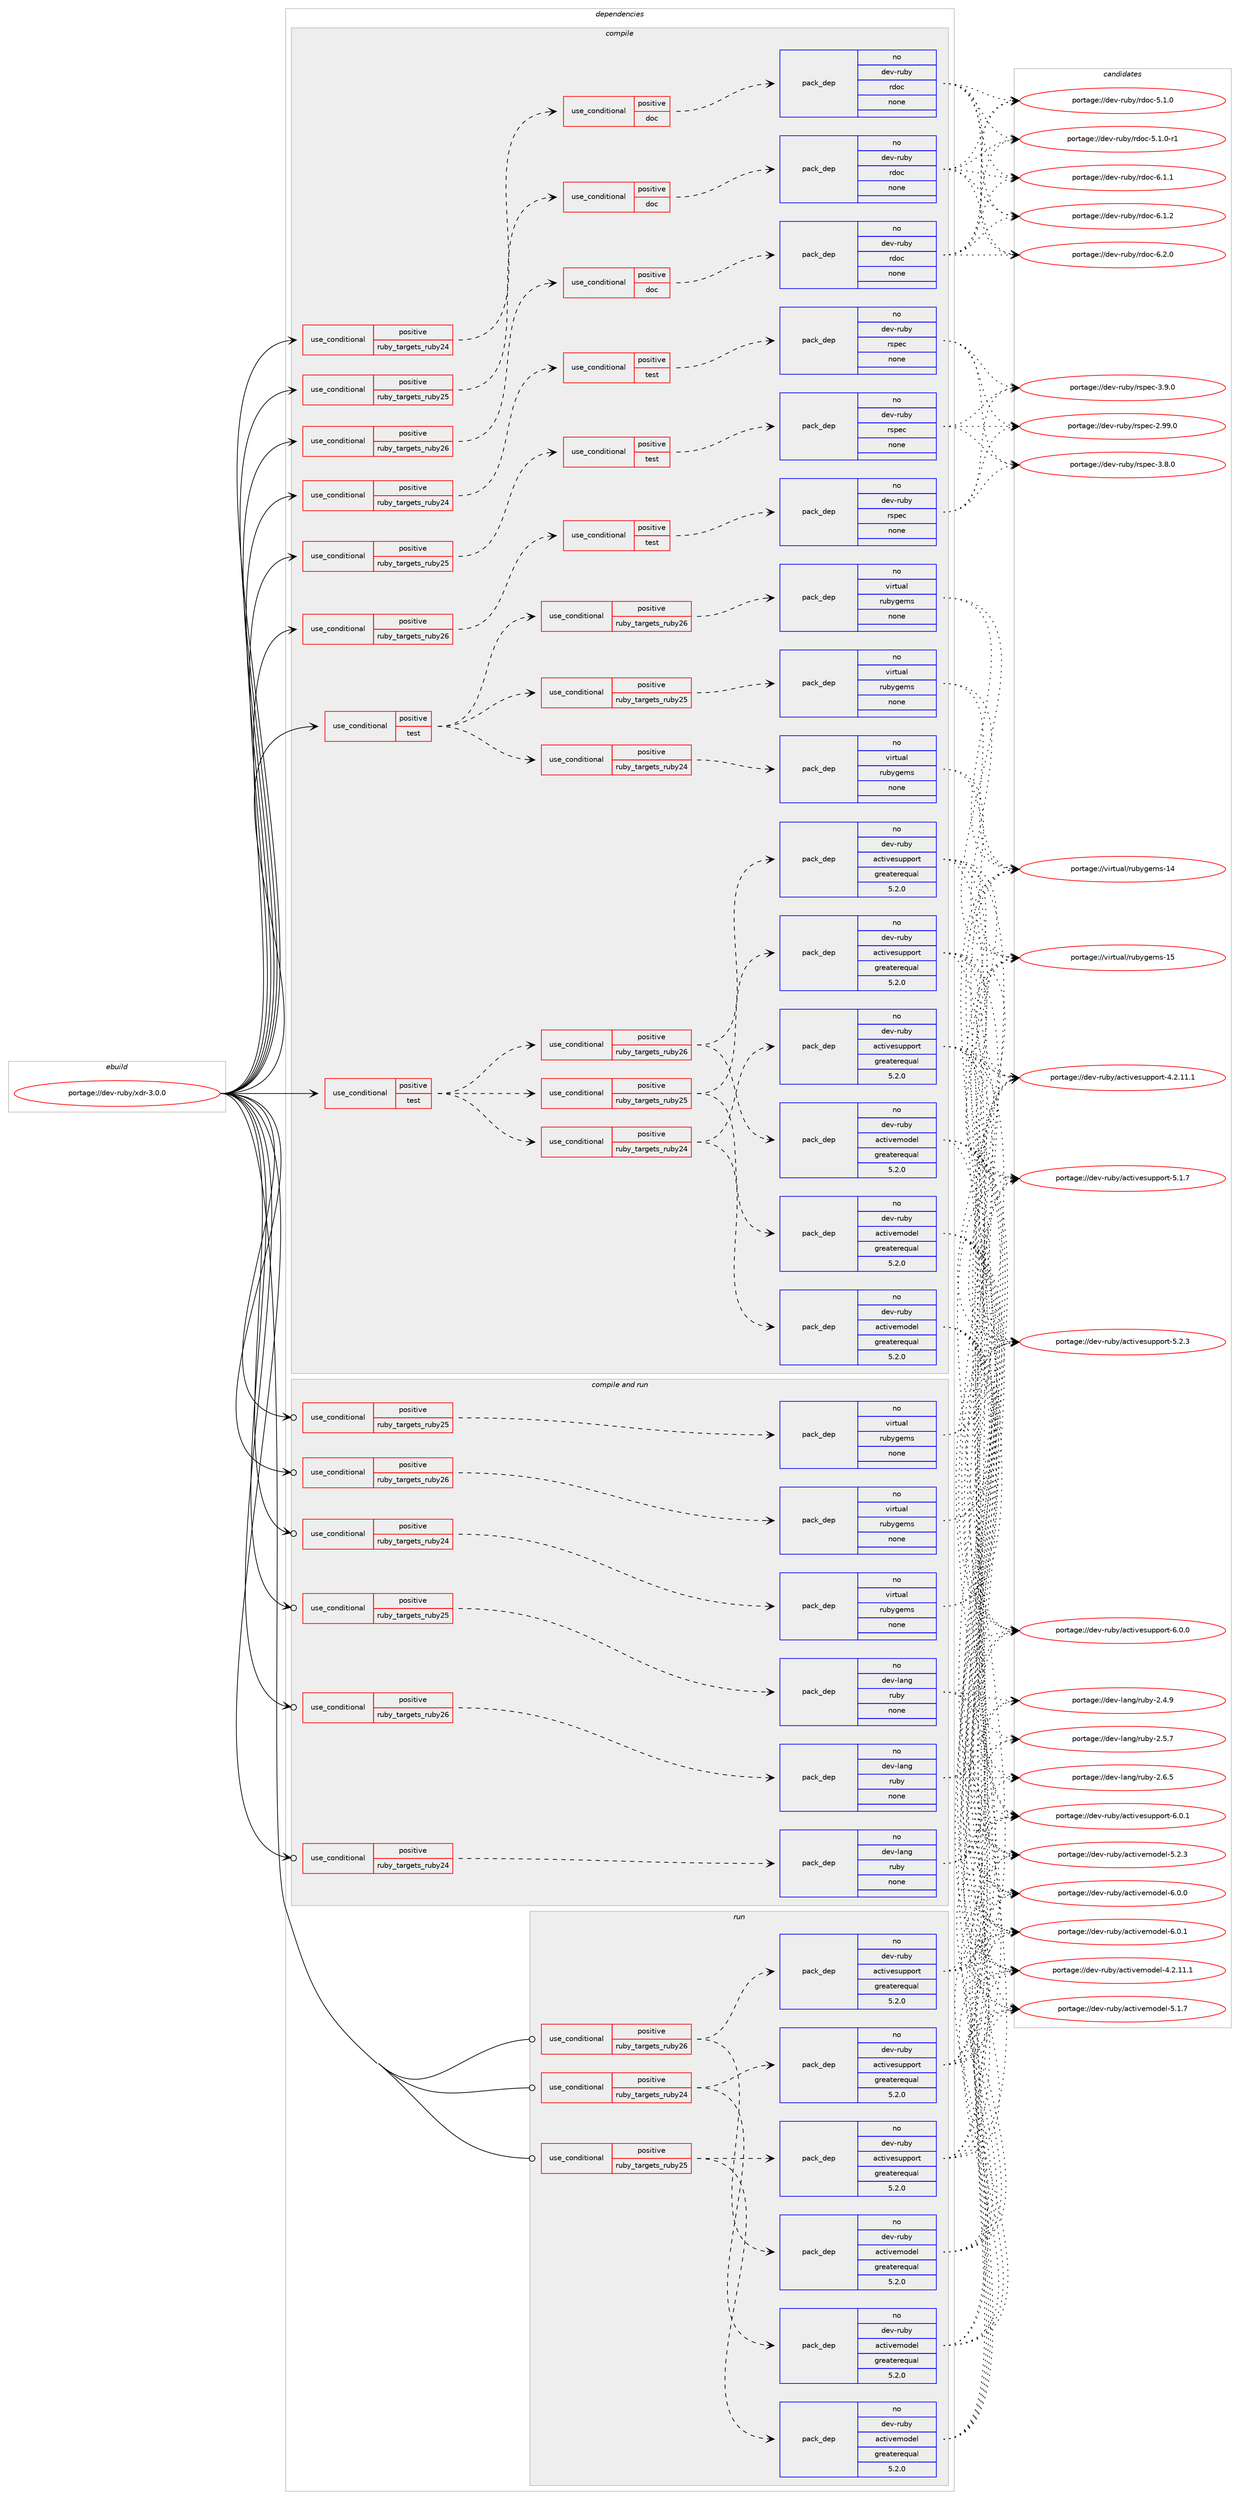 digraph prolog {

# *************
# Graph options
# *************

newrank=true;
concentrate=true;
compound=true;
graph [rankdir=LR,fontname=Helvetica,fontsize=10,ranksep=1.5];#, ranksep=2.5, nodesep=0.2];
edge  [arrowhead=vee];
node  [fontname=Helvetica,fontsize=10];

# **********
# The ebuild
# **********

subgraph cluster_leftcol {
color=gray;
rank=same;
label=<<i>ebuild</i>>;
id [label="portage://dev-ruby/xdr-3.0.0", color=red, width=4, href="../dev-ruby/xdr-3.0.0.svg"];
}

# ****************
# The dependencies
# ****************

subgraph cluster_midcol {
color=gray;
label=<<i>dependencies</i>>;
subgraph cluster_compile {
fillcolor="#eeeeee";
style=filled;
label=<<i>compile</i>>;
subgraph cond69932 {
dependency256676 [label=<<TABLE BORDER="0" CELLBORDER="1" CELLSPACING="0" CELLPADDING="4"><TR><TD ROWSPAN="3" CELLPADDING="10">use_conditional</TD></TR><TR><TD>positive</TD></TR><TR><TD>ruby_targets_ruby24</TD></TR></TABLE>>, shape=none, color=red];
subgraph cond69933 {
dependency256677 [label=<<TABLE BORDER="0" CELLBORDER="1" CELLSPACING="0" CELLPADDING="4"><TR><TD ROWSPAN="3" CELLPADDING="10">use_conditional</TD></TR><TR><TD>positive</TD></TR><TR><TD>doc</TD></TR></TABLE>>, shape=none, color=red];
subgraph pack183173 {
dependency256678 [label=<<TABLE BORDER="0" CELLBORDER="1" CELLSPACING="0" CELLPADDING="4" WIDTH="220"><TR><TD ROWSPAN="6" CELLPADDING="30">pack_dep</TD></TR><TR><TD WIDTH="110">no</TD></TR><TR><TD>dev-ruby</TD></TR><TR><TD>rdoc</TD></TR><TR><TD>none</TD></TR><TR><TD></TD></TR></TABLE>>, shape=none, color=blue];
}
dependency256677:e -> dependency256678:w [weight=20,style="dashed",arrowhead="vee"];
}
dependency256676:e -> dependency256677:w [weight=20,style="dashed",arrowhead="vee"];
}
id:e -> dependency256676:w [weight=20,style="solid",arrowhead="vee"];
subgraph cond69934 {
dependency256679 [label=<<TABLE BORDER="0" CELLBORDER="1" CELLSPACING="0" CELLPADDING="4"><TR><TD ROWSPAN="3" CELLPADDING="10">use_conditional</TD></TR><TR><TD>positive</TD></TR><TR><TD>ruby_targets_ruby24</TD></TR></TABLE>>, shape=none, color=red];
subgraph cond69935 {
dependency256680 [label=<<TABLE BORDER="0" CELLBORDER="1" CELLSPACING="0" CELLPADDING="4"><TR><TD ROWSPAN="3" CELLPADDING="10">use_conditional</TD></TR><TR><TD>positive</TD></TR><TR><TD>test</TD></TR></TABLE>>, shape=none, color=red];
subgraph pack183174 {
dependency256681 [label=<<TABLE BORDER="0" CELLBORDER="1" CELLSPACING="0" CELLPADDING="4" WIDTH="220"><TR><TD ROWSPAN="6" CELLPADDING="30">pack_dep</TD></TR><TR><TD WIDTH="110">no</TD></TR><TR><TD>dev-ruby</TD></TR><TR><TD>rspec</TD></TR><TR><TD>none</TD></TR><TR><TD></TD></TR></TABLE>>, shape=none, color=blue];
}
dependency256680:e -> dependency256681:w [weight=20,style="dashed",arrowhead="vee"];
}
dependency256679:e -> dependency256680:w [weight=20,style="dashed",arrowhead="vee"];
}
id:e -> dependency256679:w [weight=20,style="solid",arrowhead="vee"];
subgraph cond69936 {
dependency256682 [label=<<TABLE BORDER="0" CELLBORDER="1" CELLSPACING="0" CELLPADDING="4"><TR><TD ROWSPAN="3" CELLPADDING="10">use_conditional</TD></TR><TR><TD>positive</TD></TR><TR><TD>ruby_targets_ruby25</TD></TR></TABLE>>, shape=none, color=red];
subgraph cond69937 {
dependency256683 [label=<<TABLE BORDER="0" CELLBORDER="1" CELLSPACING="0" CELLPADDING="4"><TR><TD ROWSPAN="3" CELLPADDING="10">use_conditional</TD></TR><TR><TD>positive</TD></TR><TR><TD>doc</TD></TR></TABLE>>, shape=none, color=red];
subgraph pack183175 {
dependency256684 [label=<<TABLE BORDER="0" CELLBORDER="1" CELLSPACING="0" CELLPADDING="4" WIDTH="220"><TR><TD ROWSPAN="6" CELLPADDING="30">pack_dep</TD></TR><TR><TD WIDTH="110">no</TD></TR><TR><TD>dev-ruby</TD></TR><TR><TD>rdoc</TD></TR><TR><TD>none</TD></TR><TR><TD></TD></TR></TABLE>>, shape=none, color=blue];
}
dependency256683:e -> dependency256684:w [weight=20,style="dashed",arrowhead="vee"];
}
dependency256682:e -> dependency256683:w [weight=20,style="dashed",arrowhead="vee"];
}
id:e -> dependency256682:w [weight=20,style="solid",arrowhead="vee"];
subgraph cond69938 {
dependency256685 [label=<<TABLE BORDER="0" CELLBORDER="1" CELLSPACING="0" CELLPADDING="4"><TR><TD ROWSPAN="3" CELLPADDING="10">use_conditional</TD></TR><TR><TD>positive</TD></TR><TR><TD>ruby_targets_ruby25</TD></TR></TABLE>>, shape=none, color=red];
subgraph cond69939 {
dependency256686 [label=<<TABLE BORDER="0" CELLBORDER="1" CELLSPACING="0" CELLPADDING="4"><TR><TD ROWSPAN="3" CELLPADDING="10">use_conditional</TD></TR><TR><TD>positive</TD></TR><TR><TD>test</TD></TR></TABLE>>, shape=none, color=red];
subgraph pack183176 {
dependency256687 [label=<<TABLE BORDER="0" CELLBORDER="1" CELLSPACING="0" CELLPADDING="4" WIDTH="220"><TR><TD ROWSPAN="6" CELLPADDING="30">pack_dep</TD></TR><TR><TD WIDTH="110">no</TD></TR><TR><TD>dev-ruby</TD></TR><TR><TD>rspec</TD></TR><TR><TD>none</TD></TR><TR><TD></TD></TR></TABLE>>, shape=none, color=blue];
}
dependency256686:e -> dependency256687:w [weight=20,style="dashed",arrowhead="vee"];
}
dependency256685:e -> dependency256686:w [weight=20,style="dashed",arrowhead="vee"];
}
id:e -> dependency256685:w [weight=20,style="solid",arrowhead="vee"];
subgraph cond69940 {
dependency256688 [label=<<TABLE BORDER="0" CELLBORDER="1" CELLSPACING="0" CELLPADDING="4"><TR><TD ROWSPAN="3" CELLPADDING="10">use_conditional</TD></TR><TR><TD>positive</TD></TR><TR><TD>ruby_targets_ruby26</TD></TR></TABLE>>, shape=none, color=red];
subgraph cond69941 {
dependency256689 [label=<<TABLE BORDER="0" CELLBORDER="1" CELLSPACING="0" CELLPADDING="4"><TR><TD ROWSPAN="3" CELLPADDING="10">use_conditional</TD></TR><TR><TD>positive</TD></TR><TR><TD>doc</TD></TR></TABLE>>, shape=none, color=red];
subgraph pack183177 {
dependency256690 [label=<<TABLE BORDER="0" CELLBORDER="1" CELLSPACING="0" CELLPADDING="4" WIDTH="220"><TR><TD ROWSPAN="6" CELLPADDING="30">pack_dep</TD></TR><TR><TD WIDTH="110">no</TD></TR><TR><TD>dev-ruby</TD></TR><TR><TD>rdoc</TD></TR><TR><TD>none</TD></TR><TR><TD></TD></TR></TABLE>>, shape=none, color=blue];
}
dependency256689:e -> dependency256690:w [weight=20,style="dashed",arrowhead="vee"];
}
dependency256688:e -> dependency256689:w [weight=20,style="dashed",arrowhead="vee"];
}
id:e -> dependency256688:w [weight=20,style="solid",arrowhead="vee"];
subgraph cond69942 {
dependency256691 [label=<<TABLE BORDER="0" CELLBORDER="1" CELLSPACING="0" CELLPADDING="4"><TR><TD ROWSPAN="3" CELLPADDING="10">use_conditional</TD></TR><TR><TD>positive</TD></TR><TR><TD>ruby_targets_ruby26</TD></TR></TABLE>>, shape=none, color=red];
subgraph cond69943 {
dependency256692 [label=<<TABLE BORDER="0" CELLBORDER="1" CELLSPACING="0" CELLPADDING="4"><TR><TD ROWSPAN="3" CELLPADDING="10">use_conditional</TD></TR><TR><TD>positive</TD></TR><TR><TD>test</TD></TR></TABLE>>, shape=none, color=red];
subgraph pack183178 {
dependency256693 [label=<<TABLE BORDER="0" CELLBORDER="1" CELLSPACING="0" CELLPADDING="4" WIDTH="220"><TR><TD ROWSPAN="6" CELLPADDING="30">pack_dep</TD></TR><TR><TD WIDTH="110">no</TD></TR><TR><TD>dev-ruby</TD></TR><TR><TD>rspec</TD></TR><TR><TD>none</TD></TR><TR><TD></TD></TR></TABLE>>, shape=none, color=blue];
}
dependency256692:e -> dependency256693:w [weight=20,style="dashed",arrowhead="vee"];
}
dependency256691:e -> dependency256692:w [weight=20,style="dashed",arrowhead="vee"];
}
id:e -> dependency256691:w [weight=20,style="solid",arrowhead="vee"];
subgraph cond69944 {
dependency256694 [label=<<TABLE BORDER="0" CELLBORDER="1" CELLSPACING="0" CELLPADDING="4"><TR><TD ROWSPAN="3" CELLPADDING="10">use_conditional</TD></TR><TR><TD>positive</TD></TR><TR><TD>test</TD></TR></TABLE>>, shape=none, color=red];
subgraph cond69945 {
dependency256695 [label=<<TABLE BORDER="0" CELLBORDER="1" CELLSPACING="0" CELLPADDING="4"><TR><TD ROWSPAN="3" CELLPADDING="10">use_conditional</TD></TR><TR><TD>positive</TD></TR><TR><TD>ruby_targets_ruby24</TD></TR></TABLE>>, shape=none, color=red];
subgraph pack183179 {
dependency256696 [label=<<TABLE BORDER="0" CELLBORDER="1" CELLSPACING="0" CELLPADDING="4" WIDTH="220"><TR><TD ROWSPAN="6" CELLPADDING="30">pack_dep</TD></TR><TR><TD WIDTH="110">no</TD></TR><TR><TD>dev-ruby</TD></TR><TR><TD>activemodel</TD></TR><TR><TD>greaterequal</TD></TR><TR><TD>5.2.0</TD></TR></TABLE>>, shape=none, color=blue];
}
dependency256695:e -> dependency256696:w [weight=20,style="dashed",arrowhead="vee"];
subgraph pack183180 {
dependency256697 [label=<<TABLE BORDER="0" CELLBORDER="1" CELLSPACING="0" CELLPADDING="4" WIDTH="220"><TR><TD ROWSPAN="6" CELLPADDING="30">pack_dep</TD></TR><TR><TD WIDTH="110">no</TD></TR><TR><TD>dev-ruby</TD></TR><TR><TD>activesupport</TD></TR><TR><TD>greaterequal</TD></TR><TR><TD>5.2.0</TD></TR></TABLE>>, shape=none, color=blue];
}
dependency256695:e -> dependency256697:w [weight=20,style="dashed",arrowhead="vee"];
}
dependency256694:e -> dependency256695:w [weight=20,style="dashed",arrowhead="vee"];
subgraph cond69946 {
dependency256698 [label=<<TABLE BORDER="0" CELLBORDER="1" CELLSPACING="0" CELLPADDING="4"><TR><TD ROWSPAN="3" CELLPADDING="10">use_conditional</TD></TR><TR><TD>positive</TD></TR><TR><TD>ruby_targets_ruby25</TD></TR></TABLE>>, shape=none, color=red];
subgraph pack183181 {
dependency256699 [label=<<TABLE BORDER="0" CELLBORDER="1" CELLSPACING="0" CELLPADDING="4" WIDTH="220"><TR><TD ROWSPAN="6" CELLPADDING="30">pack_dep</TD></TR><TR><TD WIDTH="110">no</TD></TR><TR><TD>dev-ruby</TD></TR><TR><TD>activemodel</TD></TR><TR><TD>greaterequal</TD></TR><TR><TD>5.2.0</TD></TR></TABLE>>, shape=none, color=blue];
}
dependency256698:e -> dependency256699:w [weight=20,style="dashed",arrowhead="vee"];
subgraph pack183182 {
dependency256700 [label=<<TABLE BORDER="0" CELLBORDER="1" CELLSPACING="0" CELLPADDING="4" WIDTH="220"><TR><TD ROWSPAN="6" CELLPADDING="30">pack_dep</TD></TR><TR><TD WIDTH="110">no</TD></TR><TR><TD>dev-ruby</TD></TR><TR><TD>activesupport</TD></TR><TR><TD>greaterequal</TD></TR><TR><TD>5.2.0</TD></TR></TABLE>>, shape=none, color=blue];
}
dependency256698:e -> dependency256700:w [weight=20,style="dashed",arrowhead="vee"];
}
dependency256694:e -> dependency256698:w [weight=20,style="dashed",arrowhead="vee"];
subgraph cond69947 {
dependency256701 [label=<<TABLE BORDER="0" CELLBORDER="1" CELLSPACING="0" CELLPADDING="4"><TR><TD ROWSPAN="3" CELLPADDING="10">use_conditional</TD></TR><TR><TD>positive</TD></TR><TR><TD>ruby_targets_ruby26</TD></TR></TABLE>>, shape=none, color=red];
subgraph pack183183 {
dependency256702 [label=<<TABLE BORDER="0" CELLBORDER="1" CELLSPACING="0" CELLPADDING="4" WIDTH="220"><TR><TD ROWSPAN="6" CELLPADDING="30">pack_dep</TD></TR><TR><TD WIDTH="110">no</TD></TR><TR><TD>dev-ruby</TD></TR><TR><TD>activemodel</TD></TR><TR><TD>greaterequal</TD></TR><TR><TD>5.2.0</TD></TR></TABLE>>, shape=none, color=blue];
}
dependency256701:e -> dependency256702:w [weight=20,style="dashed",arrowhead="vee"];
subgraph pack183184 {
dependency256703 [label=<<TABLE BORDER="0" CELLBORDER="1" CELLSPACING="0" CELLPADDING="4" WIDTH="220"><TR><TD ROWSPAN="6" CELLPADDING="30">pack_dep</TD></TR><TR><TD WIDTH="110">no</TD></TR><TR><TD>dev-ruby</TD></TR><TR><TD>activesupport</TD></TR><TR><TD>greaterequal</TD></TR><TR><TD>5.2.0</TD></TR></TABLE>>, shape=none, color=blue];
}
dependency256701:e -> dependency256703:w [weight=20,style="dashed",arrowhead="vee"];
}
dependency256694:e -> dependency256701:w [weight=20,style="dashed",arrowhead="vee"];
}
id:e -> dependency256694:w [weight=20,style="solid",arrowhead="vee"];
subgraph cond69948 {
dependency256704 [label=<<TABLE BORDER="0" CELLBORDER="1" CELLSPACING="0" CELLPADDING="4"><TR><TD ROWSPAN="3" CELLPADDING="10">use_conditional</TD></TR><TR><TD>positive</TD></TR><TR><TD>test</TD></TR></TABLE>>, shape=none, color=red];
subgraph cond69949 {
dependency256705 [label=<<TABLE BORDER="0" CELLBORDER="1" CELLSPACING="0" CELLPADDING="4"><TR><TD ROWSPAN="3" CELLPADDING="10">use_conditional</TD></TR><TR><TD>positive</TD></TR><TR><TD>ruby_targets_ruby24</TD></TR></TABLE>>, shape=none, color=red];
subgraph pack183185 {
dependency256706 [label=<<TABLE BORDER="0" CELLBORDER="1" CELLSPACING="0" CELLPADDING="4" WIDTH="220"><TR><TD ROWSPAN="6" CELLPADDING="30">pack_dep</TD></TR><TR><TD WIDTH="110">no</TD></TR><TR><TD>virtual</TD></TR><TR><TD>rubygems</TD></TR><TR><TD>none</TD></TR><TR><TD></TD></TR></TABLE>>, shape=none, color=blue];
}
dependency256705:e -> dependency256706:w [weight=20,style="dashed",arrowhead="vee"];
}
dependency256704:e -> dependency256705:w [weight=20,style="dashed",arrowhead="vee"];
subgraph cond69950 {
dependency256707 [label=<<TABLE BORDER="0" CELLBORDER="1" CELLSPACING="0" CELLPADDING="4"><TR><TD ROWSPAN="3" CELLPADDING="10">use_conditional</TD></TR><TR><TD>positive</TD></TR><TR><TD>ruby_targets_ruby25</TD></TR></TABLE>>, shape=none, color=red];
subgraph pack183186 {
dependency256708 [label=<<TABLE BORDER="0" CELLBORDER="1" CELLSPACING="0" CELLPADDING="4" WIDTH="220"><TR><TD ROWSPAN="6" CELLPADDING="30">pack_dep</TD></TR><TR><TD WIDTH="110">no</TD></TR><TR><TD>virtual</TD></TR><TR><TD>rubygems</TD></TR><TR><TD>none</TD></TR><TR><TD></TD></TR></TABLE>>, shape=none, color=blue];
}
dependency256707:e -> dependency256708:w [weight=20,style="dashed",arrowhead="vee"];
}
dependency256704:e -> dependency256707:w [weight=20,style="dashed",arrowhead="vee"];
subgraph cond69951 {
dependency256709 [label=<<TABLE BORDER="0" CELLBORDER="1" CELLSPACING="0" CELLPADDING="4"><TR><TD ROWSPAN="3" CELLPADDING="10">use_conditional</TD></TR><TR><TD>positive</TD></TR><TR><TD>ruby_targets_ruby26</TD></TR></TABLE>>, shape=none, color=red];
subgraph pack183187 {
dependency256710 [label=<<TABLE BORDER="0" CELLBORDER="1" CELLSPACING="0" CELLPADDING="4" WIDTH="220"><TR><TD ROWSPAN="6" CELLPADDING="30">pack_dep</TD></TR><TR><TD WIDTH="110">no</TD></TR><TR><TD>virtual</TD></TR><TR><TD>rubygems</TD></TR><TR><TD>none</TD></TR><TR><TD></TD></TR></TABLE>>, shape=none, color=blue];
}
dependency256709:e -> dependency256710:w [weight=20,style="dashed",arrowhead="vee"];
}
dependency256704:e -> dependency256709:w [weight=20,style="dashed",arrowhead="vee"];
}
id:e -> dependency256704:w [weight=20,style="solid",arrowhead="vee"];
}
subgraph cluster_compileandrun {
fillcolor="#eeeeee";
style=filled;
label=<<i>compile and run</i>>;
subgraph cond69952 {
dependency256711 [label=<<TABLE BORDER="0" CELLBORDER="1" CELLSPACING="0" CELLPADDING="4"><TR><TD ROWSPAN="3" CELLPADDING="10">use_conditional</TD></TR><TR><TD>positive</TD></TR><TR><TD>ruby_targets_ruby24</TD></TR></TABLE>>, shape=none, color=red];
subgraph pack183188 {
dependency256712 [label=<<TABLE BORDER="0" CELLBORDER="1" CELLSPACING="0" CELLPADDING="4" WIDTH="220"><TR><TD ROWSPAN="6" CELLPADDING="30">pack_dep</TD></TR><TR><TD WIDTH="110">no</TD></TR><TR><TD>dev-lang</TD></TR><TR><TD>ruby</TD></TR><TR><TD>none</TD></TR><TR><TD></TD></TR></TABLE>>, shape=none, color=blue];
}
dependency256711:e -> dependency256712:w [weight=20,style="dashed",arrowhead="vee"];
}
id:e -> dependency256711:w [weight=20,style="solid",arrowhead="odotvee"];
subgraph cond69953 {
dependency256713 [label=<<TABLE BORDER="0" CELLBORDER="1" CELLSPACING="0" CELLPADDING="4"><TR><TD ROWSPAN="3" CELLPADDING="10">use_conditional</TD></TR><TR><TD>positive</TD></TR><TR><TD>ruby_targets_ruby24</TD></TR></TABLE>>, shape=none, color=red];
subgraph pack183189 {
dependency256714 [label=<<TABLE BORDER="0" CELLBORDER="1" CELLSPACING="0" CELLPADDING="4" WIDTH="220"><TR><TD ROWSPAN="6" CELLPADDING="30">pack_dep</TD></TR><TR><TD WIDTH="110">no</TD></TR><TR><TD>virtual</TD></TR><TR><TD>rubygems</TD></TR><TR><TD>none</TD></TR><TR><TD></TD></TR></TABLE>>, shape=none, color=blue];
}
dependency256713:e -> dependency256714:w [weight=20,style="dashed",arrowhead="vee"];
}
id:e -> dependency256713:w [weight=20,style="solid",arrowhead="odotvee"];
subgraph cond69954 {
dependency256715 [label=<<TABLE BORDER="0" CELLBORDER="1" CELLSPACING="0" CELLPADDING="4"><TR><TD ROWSPAN="3" CELLPADDING="10">use_conditional</TD></TR><TR><TD>positive</TD></TR><TR><TD>ruby_targets_ruby25</TD></TR></TABLE>>, shape=none, color=red];
subgraph pack183190 {
dependency256716 [label=<<TABLE BORDER="0" CELLBORDER="1" CELLSPACING="0" CELLPADDING="4" WIDTH="220"><TR><TD ROWSPAN="6" CELLPADDING="30">pack_dep</TD></TR><TR><TD WIDTH="110">no</TD></TR><TR><TD>dev-lang</TD></TR><TR><TD>ruby</TD></TR><TR><TD>none</TD></TR><TR><TD></TD></TR></TABLE>>, shape=none, color=blue];
}
dependency256715:e -> dependency256716:w [weight=20,style="dashed",arrowhead="vee"];
}
id:e -> dependency256715:w [weight=20,style="solid",arrowhead="odotvee"];
subgraph cond69955 {
dependency256717 [label=<<TABLE BORDER="0" CELLBORDER="1" CELLSPACING="0" CELLPADDING="4"><TR><TD ROWSPAN="3" CELLPADDING="10">use_conditional</TD></TR><TR><TD>positive</TD></TR><TR><TD>ruby_targets_ruby25</TD></TR></TABLE>>, shape=none, color=red];
subgraph pack183191 {
dependency256718 [label=<<TABLE BORDER="0" CELLBORDER="1" CELLSPACING="0" CELLPADDING="4" WIDTH="220"><TR><TD ROWSPAN="6" CELLPADDING="30">pack_dep</TD></TR><TR><TD WIDTH="110">no</TD></TR><TR><TD>virtual</TD></TR><TR><TD>rubygems</TD></TR><TR><TD>none</TD></TR><TR><TD></TD></TR></TABLE>>, shape=none, color=blue];
}
dependency256717:e -> dependency256718:w [weight=20,style="dashed",arrowhead="vee"];
}
id:e -> dependency256717:w [weight=20,style="solid",arrowhead="odotvee"];
subgraph cond69956 {
dependency256719 [label=<<TABLE BORDER="0" CELLBORDER="1" CELLSPACING="0" CELLPADDING="4"><TR><TD ROWSPAN="3" CELLPADDING="10">use_conditional</TD></TR><TR><TD>positive</TD></TR><TR><TD>ruby_targets_ruby26</TD></TR></TABLE>>, shape=none, color=red];
subgraph pack183192 {
dependency256720 [label=<<TABLE BORDER="0" CELLBORDER="1" CELLSPACING="0" CELLPADDING="4" WIDTH="220"><TR><TD ROWSPAN="6" CELLPADDING="30">pack_dep</TD></TR><TR><TD WIDTH="110">no</TD></TR><TR><TD>dev-lang</TD></TR><TR><TD>ruby</TD></TR><TR><TD>none</TD></TR><TR><TD></TD></TR></TABLE>>, shape=none, color=blue];
}
dependency256719:e -> dependency256720:w [weight=20,style="dashed",arrowhead="vee"];
}
id:e -> dependency256719:w [weight=20,style="solid",arrowhead="odotvee"];
subgraph cond69957 {
dependency256721 [label=<<TABLE BORDER="0" CELLBORDER="1" CELLSPACING="0" CELLPADDING="4"><TR><TD ROWSPAN="3" CELLPADDING="10">use_conditional</TD></TR><TR><TD>positive</TD></TR><TR><TD>ruby_targets_ruby26</TD></TR></TABLE>>, shape=none, color=red];
subgraph pack183193 {
dependency256722 [label=<<TABLE BORDER="0" CELLBORDER="1" CELLSPACING="0" CELLPADDING="4" WIDTH="220"><TR><TD ROWSPAN="6" CELLPADDING="30">pack_dep</TD></TR><TR><TD WIDTH="110">no</TD></TR><TR><TD>virtual</TD></TR><TR><TD>rubygems</TD></TR><TR><TD>none</TD></TR><TR><TD></TD></TR></TABLE>>, shape=none, color=blue];
}
dependency256721:e -> dependency256722:w [weight=20,style="dashed",arrowhead="vee"];
}
id:e -> dependency256721:w [weight=20,style="solid",arrowhead="odotvee"];
}
subgraph cluster_run {
fillcolor="#eeeeee";
style=filled;
label=<<i>run</i>>;
subgraph cond69958 {
dependency256723 [label=<<TABLE BORDER="0" CELLBORDER="1" CELLSPACING="0" CELLPADDING="4"><TR><TD ROWSPAN="3" CELLPADDING="10">use_conditional</TD></TR><TR><TD>positive</TD></TR><TR><TD>ruby_targets_ruby24</TD></TR></TABLE>>, shape=none, color=red];
subgraph pack183194 {
dependency256724 [label=<<TABLE BORDER="0" CELLBORDER="1" CELLSPACING="0" CELLPADDING="4" WIDTH="220"><TR><TD ROWSPAN="6" CELLPADDING="30">pack_dep</TD></TR><TR><TD WIDTH="110">no</TD></TR><TR><TD>dev-ruby</TD></TR><TR><TD>activemodel</TD></TR><TR><TD>greaterequal</TD></TR><TR><TD>5.2.0</TD></TR></TABLE>>, shape=none, color=blue];
}
dependency256723:e -> dependency256724:w [weight=20,style="dashed",arrowhead="vee"];
subgraph pack183195 {
dependency256725 [label=<<TABLE BORDER="0" CELLBORDER="1" CELLSPACING="0" CELLPADDING="4" WIDTH="220"><TR><TD ROWSPAN="6" CELLPADDING="30">pack_dep</TD></TR><TR><TD WIDTH="110">no</TD></TR><TR><TD>dev-ruby</TD></TR><TR><TD>activesupport</TD></TR><TR><TD>greaterequal</TD></TR><TR><TD>5.2.0</TD></TR></TABLE>>, shape=none, color=blue];
}
dependency256723:e -> dependency256725:w [weight=20,style="dashed",arrowhead="vee"];
}
id:e -> dependency256723:w [weight=20,style="solid",arrowhead="odot"];
subgraph cond69959 {
dependency256726 [label=<<TABLE BORDER="0" CELLBORDER="1" CELLSPACING="0" CELLPADDING="4"><TR><TD ROWSPAN="3" CELLPADDING="10">use_conditional</TD></TR><TR><TD>positive</TD></TR><TR><TD>ruby_targets_ruby25</TD></TR></TABLE>>, shape=none, color=red];
subgraph pack183196 {
dependency256727 [label=<<TABLE BORDER="0" CELLBORDER="1" CELLSPACING="0" CELLPADDING="4" WIDTH="220"><TR><TD ROWSPAN="6" CELLPADDING="30">pack_dep</TD></TR><TR><TD WIDTH="110">no</TD></TR><TR><TD>dev-ruby</TD></TR><TR><TD>activemodel</TD></TR><TR><TD>greaterequal</TD></TR><TR><TD>5.2.0</TD></TR></TABLE>>, shape=none, color=blue];
}
dependency256726:e -> dependency256727:w [weight=20,style="dashed",arrowhead="vee"];
subgraph pack183197 {
dependency256728 [label=<<TABLE BORDER="0" CELLBORDER="1" CELLSPACING="0" CELLPADDING="4" WIDTH="220"><TR><TD ROWSPAN="6" CELLPADDING="30">pack_dep</TD></TR><TR><TD WIDTH="110">no</TD></TR><TR><TD>dev-ruby</TD></TR><TR><TD>activesupport</TD></TR><TR><TD>greaterequal</TD></TR><TR><TD>5.2.0</TD></TR></TABLE>>, shape=none, color=blue];
}
dependency256726:e -> dependency256728:w [weight=20,style="dashed",arrowhead="vee"];
}
id:e -> dependency256726:w [weight=20,style="solid",arrowhead="odot"];
subgraph cond69960 {
dependency256729 [label=<<TABLE BORDER="0" CELLBORDER="1" CELLSPACING="0" CELLPADDING="4"><TR><TD ROWSPAN="3" CELLPADDING="10">use_conditional</TD></TR><TR><TD>positive</TD></TR><TR><TD>ruby_targets_ruby26</TD></TR></TABLE>>, shape=none, color=red];
subgraph pack183198 {
dependency256730 [label=<<TABLE BORDER="0" CELLBORDER="1" CELLSPACING="0" CELLPADDING="4" WIDTH="220"><TR><TD ROWSPAN="6" CELLPADDING="30">pack_dep</TD></TR><TR><TD WIDTH="110">no</TD></TR><TR><TD>dev-ruby</TD></TR><TR><TD>activemodel</TD></TR><TR><TD>greaterequal</TD></TR><TR><TD>5.2.0</TD></TR></TABLE>>, shape=none, color=blue];
}
dependency256729:e -> dependency256730:w [weight=20,style="dashed",arrowhead="vee"];
subgraph pack183199 {
dependency256731 [label=<<TABLE BORDER="0" CELLBORDER="1" CELLSPACING="0" CELLPADDING="4" WIDTH="220"><TR><TD ROWSPAN="6" CELLPADDING="30">pack_dep</TD></TR><TR><TD WIDTH="110">no</TD></TR><TR><TD>dev-ruby</TD></TR><TR><TD>activesupport</TD></TR><TR><TD>greaterequal</TD></TR><TR><TD>5.2.0</TD></TR></TABLE>>, shape=none, color=blue];
}
dependency256729:e -> dependency256731:w [weight=20,style="dashed",arrowhead="vee"];
}
id:e -> dependency256729:w [weight=20,style="solid",arrowhead="odot"];
}
}

# **************
# The candidates
# **************

subgraph cluster_choices {
rank=same;
color=gray;
label=<<i>candidates</i>>;

subgraph choice183173 {
color=black;
nodesep=1;
choiceportage10010111845114117981214711410011199455346494648 [label="portage://dev-ruby/rdoc-5.1.0", color=red, width=4,href="../dev-ruby/rdoc-5.1.0.svg"];
choiceportage100101118451141179812147114100111994553464946484511449 [label="portage://dev-ruby/rdoc-5.1.0-r1", color=red, width=4,href="../dev-ruby/rdoc-5.1.0-r1.svg"];
choiceportage10010111845114117981214711410011199455446494649 [label="portage://dev-ruby/rdoc-6.1.1", color=red, width=4,href="../dev-ruby/rdoc-6.1.1.svg"];
choiceportage10010111845114117981214711410011199455446494650 [label="portage://dev-ruby/rdoc-6.1.2", color=red, width=4,href="../dev-ruby/rdoc-6.1.2.svg"];
choiceportage10010111845114117981214711410011199455446504648 [label="portage://dev-ruby/rdoc-6.2.0", color=red, width=4,href="../dev-ruby/rdoc-6.2.0.svg"];
dependency256678:e -> choiceportage10010111845114117981214711410011199455346494648:w [style=dotted,weight="100"];
dependency256678:e -> choiceportage100101118451141179812147114100111994553464946484511449:w [style=dotted,weight="100"];
dependency256678:e -> choiceportage10010111845114117981214711410011199455446494649:w [style=dotted,weight="100"];
dependency256678:e -> choiceportage10010111845114117981214711410011199455446494650:w [style=dotted,weight="100"];
dependency256678:e -> choiceportage10010111845114117981214711410011199455446504648:w [style=dotted,weight="100"];
}
subgraph choice183174 {
color=black;
nodesep=1;
choiceportage1001011184511411798121471141151121019945504657574648 [label="portage://dev-ruby/rspec-2.99.0", color=red, width=4,href="../dev-ruby/rspec-2.99.0.svg"];
choiceportage10010111845114117981214711411511210199455146564648 [label="portage://dev-ruby/rspec-3.8.0", color=red, width=4,href="../dev-ruby/rspec-3.8.0.svg"];
choiceportage10010111845114117981214711411511210199455146574648 [label="portage://dev-ruby/rspec-3.9.0", color=red, width=4,href="../dev-ruby/rspec-3.9.0.svg"];
dependency256681:e -> choiceportage1001011184511411798121471141151121019945504657574648:w [style=dotted,weight="100"];
dependency256681:e -> choiceportage10010111845114117981214711411511210199455146564648:w [style=dotted,weight="100"];
dependency256681:e -> choiceportage10010111845114117981214711411511210199455146574648:w [style=dotted,weight="100"];
}
subgraph choice183175 {
color=black;
nodesep=1;
choiceportage10010111845114117981214711410011199455346494648 [label="portage://dev-ruby/rdoc-5.1.0", color=red, width=4,href="../dev-ruby/rdoc-5.1.0.svg"];
choiceportage100101118451141179812147114100111994553464946484511449 [label="portage://dev-ruby/rdoc-5.1.0-r1", color=red, width=4,href="../dev-ruby/rdoc-5.1.0-r1.svg"];
choiceportage10010111845114117981214711410011199455446494649 [label="portage://dev-ruby/rdoc-6.1.1", color=red, width=4,href="../dev-ruby/rdoc-6.1.1.svg"];
choiceportage10010111845114117981214711410011199455446494650 [label="portage://dev-ruby/rdoc-6.1.2", color=red, width=4,href="../dev-ruby/rdoc-6.1.2.svg"];
choiceportage10010111845114117981214711410011199455446504648 [label="portage://dev-ruby/rdoc-6.2.0", color=red, width=4,href="../dev-ruby/rdoc-6.2.0.svg"];
dependency256684:e -> choiceportage10010111845114117981214711410011199455346494648:w [style=dotted,weight="100"];
dependency256684:e -> choiceportage100101118451141179812147114100111994553464946484511449:w [style=dotted,weight="100"];
dependency256684:e -> choiceportage10010111845114117981214711410011199455446494649:w [style=dotted,weight="100"];
dependency256684:e -> choiceportage10010111845114117981214711410011199455446494650:w [style=dotted,weight="100"];
dependency256684:e -> choiceportage10010111845114117981214711410011199455446504648:w [style=dotted,weight="100"];
}
subgraph choice183176 {
color=black;
nodesep=1;
choiceportage1001011184511411798121471141151121019945504657574648 [label="portage://dev-ruby/rspec-2.99.0", color=red, width=4,href="../dev-ruby/rspec-2.99.0.svg"];
choiceportage10010111845114117981214711411511210199455146564648 [label="portage://dev-ruby/rspec-3.8.0", color=red, width=4,href="../dev-ruby/rspec-3.8.0.svg"];
choiceportage10010111845114117981214711411511210199455146574648 [label="portage://dev-ruby/rspec-3.9.0", color=red, width=4,href="../dev-ruby/rspec-3.9.0.svg"];
dependency256687:e -> choiceportage1001011184511411798121471141151121019945504657574648:w [style=dotted,weight="100"];
dependency256687:e -> choiceportage10010111845114117981214711411511210199455146564648:w [style=dotted,weight="100"];
dependency256687:e -> choiceportage10010111845114117981214711411511210199455146574648:w [style=dotted,weight="100"];
}
subgraph choice183177 {
color=black;
nodesep=1;
choiceportage10010111845114117981214711410011199455346494648 [label="portage://dev-ruby/rdoc-5.1.0", color=red, width=4,href="../dev-ruby/rdoc-5.1.0.svg"];
choiceportage100101118451141179812147114100111994553464946484511449 [label="portage://dev-ruby/rdoc-5.1.0-r1", color=red, width=4,href="../dev-ruby/rdoc-5.1.0-r1.svg"];
choiceportage10010111845114117981214711410011199455446494649 [label="portage://dev-ruby/rdoc-6.1.1", color=red, width=4,href="../dev-ruby/rdoc-6.1.1.svg"];
choiceportage10010111845114117981214711410011199455446494650 [label="portage://dev-ruby/rdoc-6.1.2", color=red, width=4,href="../dev-ruby/rdoc-6.1.2.svg"];
choiceportage10010111845114117981214711410011199455446504648 [label="portage://dev-ruby/rdoc-6.2.0", color=red, width=4,href="../dev-ruby/rdoc-6.2.0.svg"];
dependency256690:e -> choiceportage10010111845114117981214711410011199455346494648:w [style=dotted,weight="100"];
dependency256690:e -> choiceportage100101118451141179812147114100111994553464946484511449:w [style=dotted,weight="100"];
dependency256690:e -> choiceportage10010111845114117981214711410011199455446494649:w [style=dotted,weight="100"];
dependency256690:e -> choiceportage10010111845114117981214711410011199455446494650:w [style=dotted,weight="100"];
dependency256690:e -> choiceportage10010111845114117981214711410011199455446504648:w [style=dotted,weight="100"];
}
subgraph choice183178 {
color=black;
nodesep=1;
choiceportage1001011184511411798121471141151121019945504657574648 [label="portage://dev-ruby/rspec-2.99.0", color=red, width=4,href="../dev-ruby/rspec-2.99.0.svg"];
choiceportage10010111845114117981214711411511210199455146564648 [label="portage://dev-ruby/rspec-3.8.0", color=red, width=4,href="../dev-ruby/rspec-3.8.0.svg"];
choiceportage10010111845114117981214711411511210199455146574648 [label="portage://dev-ruby/rspec-3.9.0", color=red, width=4,href="../dev-ruby/rspec-3.9.0.svg"];
dependency256693:e -> choiceportage1001011184511411798121471141151121019945504657574648:w [style=dotted,weight="100"];
dependency256693:e -> choiceportage10010111845114117981214711411511210199455146564648:w [style=dotted,weight="100"];
dependency256693:e -> choiceportage10010111845114117981214711411511210199455146574648:w [style=dotted,weight="100"];
}
subgraph choice183179 {
color=black;
nodesep=1;
choiceportage1001011184511411798121479799116105118101109111100101108455246504649494649 [label="portage://dev-ruby/activemodel-4.2.11.1", color=red, width=4,href="../dev-ruby/activemodel-4.2.11.1.svg"];
choiceportage1001011184511411798121479799116105118101109111100101108455346494655 [label="portage://dev-ruby/activemodel-5.1.7", color=red, width=4,href="../dev-ruby/activemodel-5.1.7.svg"];
choiceportage1001011184511411798121479799116105118101109111100101108455346504651 [label="portage://dev-ruby/activemodel-5.2.3", color=red, width=4,href="../dev-ruby/activemodel-5.2.3.svg"];
choiceportage1001011184511411798121479799116105118101109111100101108455446484648 [label="portage://dev-ruby/activemodel-6.0.0", color=red, width=4,href="../dev-ruby/activemodel-6.0.0.svg"];
choiceportage1001011184511411798121479799116105118101109111100101108455446484649 [label="portage://dev-ruby/activemodel-6.0.1", color=red, width=4,href="../dev-ruby/activemodel-6.0.1.svg"];
dependency256696:e -> choiceportage1001011184511411798121479799116105118101109111100101108455246504649494649:w [style=dotted,weight="100"];
dependency256696:e -> choiceportage1001011184511411798121479799116105118101109111100101108455346494655:w [style=dotted,weight="100"];
dependency256696:e -> choiceportage1001011184511411798121479799116105118101109111100101108455346504651:w [style=dotted,weight="100"];
dependency256696:e -> choiceportage1001011184511411798121479799116105118101109111100101108455446484648:w [style=dotted,weight="100"];
dependency256696:e -> choiceportage1001011184511411798121479799116105118101109111100101108455446484649:w [style=dotted,weight="100"];
}
subgraph choice183180 {
color=black;
nodesep=1;
choiceportage1001011184511411798121479799116105118101115117112112111114116455246504649494649 [label="portage://dev-ruby/activesupport-4.2.11.1", color=red, width=4,href="../dev-ruby/activesupport-4.2.11.1.svg"];
choiceportage1001011184511411798121479799116105118101115117112112111114116455346494655 [label="portage://dev-ruby/activesupport-5.1.7", color=red, width=4,href="../dev-ruby/activesupport-5.1.7.svg"];
choiceportage1001011184511411798121479799116105118101115117112112111114116455346504651 [label="portage://dev-ruby/activesupport-5.2.3", color=red, width=4,href="../dev-ruby/activesupport-5.2.3.svg"];
choiceportage1001011184511411798121479799116105118101115117112112111114116455446484648 [label="portage://dev-ruby/activesupport-6.0.0", color=red, width=4,href="../dev-ruby/activesupport-6.0.0.svg"];
choiceportage1001011184511411798121479799116105118101115117112112111114116455446484649 [label="portage://dev-ruby/activesupport-6.0.1", color=red, width=4,href="../dev-ruby/activesupport-6.0.1.svg"];
dependency256697:e -> choiceportage1001011184511411798121479799116105118101115117112112111114116455246504649494649:w [style=dotted,weight="100"];
dependency256697:e -> choiceportage1001011184511411798121479799116105118101115117112112111114116455346494655:w [style=dotted,weight="100"];
dependency256697:e -> choiceportage1001011184511411798121479799116105118101115117112112111114116455346504651:w [style=dotted,weight="100"];
dependency256697:e -> choiceportage1001011184511411798121479799116105118101115117112112111114116455446484648:w [style=dotted,weight="100"];
dependency256697:e -> choiceportage1001011184511411798121479799116105118101115117112112111114116455446484649:w [style=dotted,weight="100"];
}
subgraph choice183181 {
color=black;
nodesep=1;
choiceportage1001011184511411798121479799116105118101109111100101108455246504649494649 [label="portage://dev-ruby/activemodel-4.2.11.1", color=red, width=4,href="../dev-ruby/activemodel-4.2.11.1.svg"];
choiceportage1001011184511411798121479799116105118101109111100101108455346494655 [label="portage://dev-ruby/activemodel-5.1.7", color=red, width=4,href="../dev-ruby/activemodel-5.1.7.svg"];
choiceportage1001011184511411798121479799116105118101109111100101108455346504651 [label="portage://dev-ruby/activemodel-5.2.3", color=red, width=4,href="../dev-ruby/activemodel-5.2.3.svg"];
choiceportage1001011184511411798121479799116105118101109111100101108455446484648 [label="portage://dev-ruby/activemodel-6.0.0", color=red, width=4,href="../dev-ruby/activemodel-6.0.0.svg"];
choiceportage1001011184511411798121479799116105118101109111100101108455446484649 [label="portage://dev-ruby/activemodel-6.0.1", color=red, width=4,href="../dev-ruby/activemodel-6.0.1.svg"];
dependency256699:e -> choiceportage1001011184511411798121479799116105118101109111100101108455246504649494649:w [style=dotted,weight="100"];
dependency256699:e -> choiceportage1001011184511411798121479799116105118101109111100101108455346494655:w [style=dotted,weight="100"];
dependency256699:e -> choiceportage1001011184511411798121479799116105118101109111100101108455346504651:w [style=dotted,weight="100"];
dependency256699:e -> choiceportage1001011184511411798121479799116105118101109111100101108455446484648:w [style=dotted,weight="100"];
dependency256699:e -> choiceportage1001011184511411798121479799116105118101109111100101108455446484649:w [style=dotted,weight="100"];
}
subgraph choice183182 {
color=black;
nodesep=1;
choiceportage1001011184511411798121479799116105118101115117112112111114116455246504649494649 [label="portage://dev-ruby/activesupport-4.2.11.1", color=red, width=4,href="../dev-ruby/activesupport-4.2.11.1.svg"];
choiceportage1001011184511411798121479799116105118101115117112112111114116455346494655 [label="portage://dev-ruby/activesupport-5.1.7", color=red, width=4,href="../dev-ruby/activesupport-5.1.7.svg"];
choiceportage1001011184511411798121479799116105118101115117112112111114116455346504651 [label="portage://dev-ruby/activesupport-5.2.3", color=red, width=4,href="../dev-ruby/activesupport-5.2.3.svg"];
choiceportage1001011184511411798121479799116105118101115117112112111114116455446484648 [label="portage://dev-ruby/activesupport-6.0.0", color=red, width=4,href="../dev-ruby/activesupport-6.0.0.svg"];
choiceportage1001011184511411798121479799116105118101115117112112111114116455446484649 [label="portage://dev-ruby/activesupport-6.0.1", color=red, width=4,href="../dev-ruby/activesupport-6.0.1.svg"];
dependency256700:e -> choiceportage1001011184511411798121479799116105118101115117112112111114116455246504649494649:w [style=dotted,weight="100"];
dependency256700:e -> choiceportage1001011184511411798121479799116105118101115117112112111114116455346494655:w [style=dotted,weight="100"];
dependency256700:e -> choiceportage1001011184511411798121479799116105118101115117112112111114116455346504651:w [style=dotted,weight="100"];
dependency256700:e -> choiceportage1001011184511411798121479799116105118101115117112112111114116455446484648:w [style=dotted,weight="100"];
dependency256700:e -> choiceportage1001011184511411798121479799116105118101115117112112111114116455446484649:w [style=dotted,weight="100"];
}
subgraph choice183183 {
color=black;
nodesep=1;
choiceportage1001011184511411798121479799116105118101109111100101108455246504649494649 [label="portage://dev-ruby/activemodel-4.2.11.1", color=red, width=4,href="../dev-ruby/activemodel-4.2.11.1.svg"];
choiceportage1001011184511411798121479799116105118101109111100101108455346494655 [label="portage://dev-ruby/activemodel-5.1.7", color=red, width=4,href="../dev-ruby/activemodel-5.1.7.svg"];
choiceportage1001011184511411798121479799116105118101109111100101108455346504651 [label="portage://dev-ruby/activemodel-5.2.3", color=red, width=4,href="../dev-ruby/activemodel-5.2.3.svg"];
choiceportage1001011184511411798121479799116105118101109111100101108455446484648 [label="portage://dev-ruby/activemodel-6.0.0", color=red, width=4,href="../dev-ruby/activemodel-6.0.0.svg"];
choiceportage1001011184511411798121479799116105118101109111100101108455446484649 [label="portage://dev-ruby/activemodel-6.0.1", color=red, width=4,href="../dev-ruby/activemodel-6.0.1.svg"];
dependency256702:e -> choiceportage1001011184511411798121479799116105118101109111100101108455246504649494649:w [style=dotted,weight="100"];
dependency256702:e -> choiceportage1001011184511411798121479799116105118101109111100101108455346494655:w [style=dotted,weight="100"];
dependency256702:e -> choiceportage1001011184511411798121479799116105118101109111100101108455346504651:w [style=dotted,weight="100"];
dependency256702:e -> choiceportage1001011184511411798121479799116105118101109111100101108455446484648:w [style=dotted,weight="100"];
dependency256702:e -> choiceportage1001011184511411798121479799116105118101109111100101108455446484649:w [style=dotted,weight="100"];
}
subgraph choice183184 {
color=black;
nodesep=1;
choiceportage1001011184511411798121479799116105118101115117112112111114116455246504649494649 [label="portage://dev-ruby/activesupport-4.2.11.1", color=red, width=4,href="../dev-ruby/activesupport-4.2.11.1.svg"];
choiceportage1001011184511411798121479799116105118101115117112112111114116455346494655 [label="portage://dev-ruby/activesupport-5.1.7", color=red, width=4,href="../dev-ruby/activesupport-5.1.7.svg"];
choiceportage1001011184511411798121479799116105118101115117112112111114116455346504651 [label="portage://dev-ruby/activesupport-5.2.3", color=red, width=4,href="../dev-ruby/activesupport-5.2.3.svg"];
choiceportage1001011184511411798121479799116105118101115117112112111114116455446484648 [label="portage://dev-ruby/activesupport-6.0.0", color=red, width=4,href="../dev-ruby/activesupport-6.0.0.svg"];
choiceportage1001011184511411798121479799116105118101115117112112111114116455446484649 [label="portage://dev-ruby/activesupport-6.0.1", color=red, width=4,href="../dev-ruby/activesupport-6.0.1.svg"];
dependency256703:e -> choiceportage1001011184511411798121479799116105118101115117112112111114116455246504649494649:w [style=dotted,weight="100"];
dependency256703:e -> choiceportage1001011184511411798121479799116105118101115117112112111114116455346494655:w [style=dotted,weight="100"];
dependency256703:e -> choiceportage1001011184511411798121479799116105118101115117112112111114116455346504651:w [style=dotted,weight="100"];
dependency256703:e -> choiceportage1001011184511411798121479799116105118101115117112112111114116455446484648:w [style=dotted,weight="100"];
dependency256703:e -> choiceportage1001011184511411798121479799116105118101115117112112111114116455446484649:w [style=dotted,weight="100"];
}
subgraph choice183185 {
color=black;
nodesep=1;
choiceportage118105114116117971084711411798121103101109115454952 [label="portage://virtual/rubygems-14", color=red, width=4,href="../virtual/rubygems-14.svg"];
choiceportage118105114116117971084711411798121103101109115454953 [label="portage://virtual/rubygems-15", color=red, width=4,href="../virtual/rubygems-15.svg"];
dependency256706:e -> choiceportage118105114116117971084711411798121103101109115454952:w [style=dotted,weight="100"];
dependency256706:e -> choiceportage118105114116117971084711411798121103101109115454953:w [style=dotted,weight="100"];
}
subgraph choice183186 {
color=black;
nodesep=1;
choiceportage118105114116117971084711411798121103101109115454952 [label="portage://virtual/rubygems-14", color=red, width=4,href="../virtual/rubygems-14.svg"];
choiceportage118105114116117971084711411798121103101109115454953 [label="portage://virtual/rubygems-15", color=red, width=4,href="../virtual/rubygems-15.svg"];
dependency256708:e -> choiceportage118105114116117971084711411798121103101109115454952:w [style=dotted,weight="100"];
dependency256708:e -> choiceportage118105114116117971084711411798121103101109115454953:w [style=dotted,weight="100"];
}
subgraph choice183187 {
color=black;
nodesep=1;
choiceportage118105114116117971084711411798121103101109115454952 [label="portage://virtual/rubygems-14", color=red, width=4,href="../virtual/rubygems-14.svg"];
choiceportage118105114116117971084711411798121103101109115454953 [label="portage://virtual/rubygems-15", color=red, width=4,href="../virtual/rubygems-15.svg"];
dependency256710:e -> choiceportage118105114116117971084711411798121103101109115454952:w [style=dotted,weight="100"];
dependency256710:e -> choiceportage118105114116117971084711411798121103101109115454953:w [style=dotted,weight="100"];
}
subgraph choice183188 {
color=black;
nodesep=1;
choiceportage10010111845108971101034711411798121455046524657 [label="portage://dev-lang/ruby-2.4.9", color=red, width=4,href="../dev-lang/ruby-2.4.9.svg"];
choiceportage10010111845108971101034711411798121455046534655 [label="portage://dev-lang/ruby-2.5.7", color=red, width=4,href="../dev-lang/ruby-2.5.7.svg"];
choiceportage10010111845108971101034711411798121455046544653 [label="portage://dev-lang/ruby-2.6.5", color=red, width=4,href="../dev-lang/ruby-2.6.5.svg"];
dependency256712:e -> choiceportage10010111845108971101034711411798121455046524657:w [style=dotted,weight="100"];
dependency256712:e -> choiceportage10010111845108971101034711411798121455046534655:w [style=dotted,weight="100"];
dependency256712:e -> choiceportage10010111845108971101034711411798121455046544653:w [style=dotted,weight="100"];
}
subgraph choice183189 {
color=black;
nodesep=1;
choiceportage118105114116117971084711411798121103101109115454952 [label="portage://virtual/rubygems-14", color=red, width=4,href="../virtual/rubygems-14.svg"];
choiceportage118105114116117971084711411798121103101109115454953 [label="portage://virtual/rubygems-15", color=red, width=4,href="../virtual/rubygems-15.svg"];
dependency256714:e -> choiceportage118105114116117971084711411798121103101109115454952:w [style=dotted,weight="100"];
dependency256714:e -> choiceportage118105114116117971084711411798121103101109115454953:w [style=dotted,weight="100"];
}
subgraph choice183190 {
color=black;
nodesep=1;
choiceportage10010111845108971101034711411798121455046524657 [label="portage://dev-lang/ruby-2.4.9", color=red, width=4,href="../dev-lang/ruby-2.4.9.svg"];
choiceportage10010111845108971101034711411798121455046534655 [label="portage://dev-lang/ruby-2.5.7", color=red, width=4,href="../dev-lang/ruby-2.5.7.svg"];
choiceportage10010111845108971101034711411798121455046544653 [label="portage://dev-lang/ruby-2.6.5", color=red, width=4,href="../dev-lang/ruby-2.6.5.svg"];
dependency256716:e -> choiceportage10010111845108971101034711411798121455046524657:w [style=dotted,weight="100"];
dependency256716:e -> choiceportage10010111845108971101034711411798121455046534655:w [style=dotted,weight="100"];
dependency256716:e -> choiceportage10010111845108971101034711411798121455046544653:w [style=dotted,weight="100"];
}
subgraph choice183191 {
color=black;
nodesep=1;
choiceportage118105114116117971084711411798121103101109115454952 [label="portage://virtual/rubygems-14", color=red, width=4,href="../virtual/rubygems-14.svg"];
choiceportage118105114116117971084711411798121103101109115454953 [label="portage://virtual/rubygems-15", color=red, width=4,href="../virtual/rubygems-15.svg"];
dependency256718:e -> choiceportage118105114116117971084711411798121103101109115454952:w [style=dotted,weight="100"];
dependency256718:e -> choiceportage118105114116117971084711411798121103101109115454953:w [style=dotted,weight="100"];
}
subgraph choice183192 {
color=black;
nodesep=1;
choiceportage10010111845108971101034711411798121455046524657 [label="portage://dev-lang/ruby-2.4.9", color=red, width=4,href="../dev-lang/ruby-2.4.9.svg"];
choiceportage10010111845108971101034711411798121455046534655 [label="portage://dev-lang/ruby-2.5.7", color=red, width=4,href="../dev-lang/ruby-2.5.7.svg"];
choiceportage10010111845108971101034711411798121455046544653 [label="portage://dev-lang/ruby-2.6.5", color=red, width=4,href="../dev-lang/ruby-2.6.5.svg"];
dependency256720:e -> choiceportage10010111845108971101034711411798121455046524657:w [style=dotted,weight="100"];
dependency256720:e -> choiceportage10010111845108971101034711411798121455046534655:w [style=dotted,weight="100"];
dependency256720:e -> choiceportage10010111845108971101034711411798121455046544653:w [style=dotted,weight="100"];
}
subgraph choice183193 {
color=black;
nodesep=1;
choiceportage118105114116117971084711411798121103101109115454952 [label="portage://virtual/rubygems-14", color=red, width=4,href="../virtual/rubygems-14.svg"];
choiceportage118105114116117971084711411798121103101109115454953 [label="portage://virtual/rubygems-15", color=red, width=4,href="../virtual/rubygems-15.svg"];
dependency256722:e -> choiceportage118105114116117971084711411798121103101109115454952:w [style=dotted,weight="100"];
dependency256722:e -> choiceportage118105114116117971084711411798121103101109115454953:w [style=dotted,weight="100"];
}
subgraph choice183194 {
color=black;
nodesep=1;
choiceportage1001011184511411798121479799116105118101109111100101108455246504649494649 [label="portage://dev-ruby/activemodel-4.2.11.1", color=red, width=4,href="../dev-ruby/activemodel-4.2.11.1.svg"];
choiceportage1001011184511411798121479799116105118101109111100101108455346494655 [label="portage://dev-ruby/activemodel-5.1.7", color=red, width=4,href="../dev-ruby/activemodel-5.1.7.svg"];
choiceportage1001011184511411798121479799116105118101109111100101108455346504651 [label="portage://dev-ruby/activemodel-5.2.3", color=red, width=4,href="../dev-ruby/activemodel-5.2.3.svg"];
choiceportage1001011184511411798121479799116105118101109111100101108455446484648 [label="portage://dev-ruby/activemodel-6.0.0", color=red, width=4,href="../dev-ruby/activemodel-6.0.0.svg"];
choiceportage1001011184511411798121479799116105118101109111100101108455446484649 [label="portage://dev-ruby/activemodel-6.0.1", color=red, width=4,href="../dev-ruby/activemodel-6.0.1.svg"];
dependency256724:e -> choiceportage1001011184511411798121479799116105118101109111100101108455246504649494649:w [style=dotted,weight="100"];
dependency256724:e -> choiceportage1001011184511411798121479799116105118101109111100101108455346494655:w [style=dotted,weight="100"];
dependency256724:e -> choiceportage1001011184511411798121479799116105118101109111100101108455346504651:w [style=dotted,weight="100"];
dependency256724:e -> choiceportage1001011184511411798121479799116105118101109111100101108455446484648:w [style=dotted,weight="100"];
dependency256724:e -> choiceportage1001011184511411798121479799116105118101109111100101108455446484649:w [style=dotted,weight="100"];
}
subgraph choice183195 {
color=black;
nodesep=1;
choiceportage1001011184511411798121479799116105118101115117112112111114116455246504649494649 [label="portage://dev-ruby/activesupport-4.2.11.1", color=red, width=4,href="../dev-ruby/activesupport-4.2.11.1.svg"];
choiceportage1001011184511411798121479799116105118101115117112112111114116455346494655 [label="portage://dev-ruby/activesupport-5.1.7", color=red, width=4,href="../dev-ruby/activesupport-5.1.7.svg"];
choiceportage1001011184511411798121479799116105118101115117112112111114116455346504651 [label="portage://dev-ruby/activesupport-5.2.3", color=red, width=4,href="../dev-ruby/activesupport-5.2.3.svg"];
choiceportage1001011184511411798121479799116105118101115117112112111114116455446484648 [label="portage://dev-ruby/activesupport-6.0.0", color=red, width=4,href="../dev-ruby/activesupport-6.0.0.svg"];
choiceportage1001011184511411798121479799116105118101115117112112111114116455446484649 [label="portage://dev-ruby/activesupport-6.0.1", color=red, width=4,href="../dev-ruby/activesupport-6.0.1.svg"];
dependency256725:e -> choiceportage1001011184511411798121479799116105118101115117112112111114116455246504649494649:w [style=dotted,weight="100"];
dependency256725:e -> choiceportage1001011184511411798121479799116105118101115117112112111114116455346494655:w [style=dotted,weight="100"];
dependency256725:e -> choiceportage1001011184511411798121479799116105118101115117112112111114116455346504651:w [style=dotted,weight="100"];
dependency256725:e -> choiceportage1001011184511411798121479799116105118101115117112112111114116455446484648:w [style=dotted,weight="100"];
dependency256725:e -> choiceportage1001011184511411798121479799116105118101115117112112111114116455446484649:w [style=dotted,weight="100"];
}
subgraph choice183196 {
color=black;
nodesep=1;
choiceportage1001011184511411798121479799116105118101109111100101108455246504649494649 [label="portage://dev-ruby/activemodel-4.2.11.1", color=red, width=4,href="../dev-ruby/activemodel-4.2.11.1.svg"];
choiceportage1001011184511411798121479799116105118101109111100101108455346494655 [label="portage://dev-ruby/activemodel-5.1.7", color=red, width=4,href="../dev-ruby/activemodel-5.1.7.svg"];
choiceportage1001011184511411798121479799116105118101109111100101108455346504651 [label="portage://dev-ruby/activemodel-5.2.3", color=red, width=4,href="../dev-ruby/activemodel-5.2.3.svg"];
choiceportage1001011184511411798121479799116105118101109111100101108455446484648 [label="portage://dev-ruby/activemodel-6.0.0", color=red, width=4,href="../dev-ruby/activemodel-6.0.0.svg"];
choiceportage1001011184511411798121479799116105118101109111100101108455446484649 [label="portage://dev-ruby/activemodel-6.0.1", color=red, width=4,href="../dev-ruby/activemodel-6.0.1.svg"];
dependency256727:e -> choiceportage1001011184511411798121479799116105118101109111100101108455246504649494649:w [style=dotted,weight="100"];
dependency256727:e -> choiceportage1001011184511411798121479799116105118101109111100101108455346494655:w [style=dotted,weight="100"];
dependency256727:e -> choiceportage1001011184511411798121479799116105118101109111100101108455346504651:w [style=dotted,weight="100"];
dependency256727:e -> choiceportage1001011184511411798121479799116105118101109111100101108455446484648:w [style=dotted,weight="100"];
dependency256727:e -> choiceportage1001011184511411798121479799116105118101109111100101108455446484649:w [style=dotted,weight="100"];
}
subgraph choice183197 {
color=black;
nodesep=1;
choiceportage1001011184511411798121479799116105118101115117112112111114116455246504649494649 [label="portage://dev-ruby/activesupport-4.2.11.1", color=red, width=4,href="../dev-ruby/activesupport-4.2.11.1.svg"];
choiceportage1001011184511411798121479799116105118101115117112112111114116455346494655 [label="portage://dev-ruby/activesupport-5.1.7", color=red, width=4,href="../dev-ruby/activesupport-5.1.7.svg"];
choiceportage1001011184511411798121479799116105118101115117112112111114116455346504651 [label="portage://dev-ruby/activesupport-5.2.3", color=red, width=4,href="../dev-ruby/activesupport-5.2.3.svg"];
choiceportage1001011184511411798121479799116105118101115117112112111114116455446484648 [label="portage://dev-ruby/activesupport-6.0.0", color=red, width=4,href="../dev-ruby/activesupport-6.0.0.svg"];
choiceportage1001011184511411798121479799116105118101115117112112111114116455446484649 [label="portage://dev-ruby/activesupport-6.0.1", color=red, width=4,href="../dev-ruby/activesupport-6.0.1.svg"];
dependency256728:e -> choiceportage1001011184511411798121479799116105118101115117112112111114116455246504649494649:w [style=dotted,weight="100"];
dependency256728:e -> choiceportage1001011184511411798121479799116105118101115117112112111114116455346494655:w [style=dotted,weight="100"];
dependency256728:e -> choiceportage1001011184511411798121479799116105118101115117112112111114116455346504651:w [style=dotted,weight="100"];
dependency256728:e -> choiceportage1001011184511411798121479799116105118101115117112112111114116455446484648:w [style=dotted,weight="100"];
dependency256728:e -> choiceportage1001011184511411798121479799116105118101115117112112111114116455446484649:w [style=dotted,weight="100"];
}
subgraph choice183198 {
color=black;
nodesep=1;
choiceportage1001011184511411798121479799116105118101109111100101108455246504649494649 [label="portage://dev-ruby/activemodel-4.2.11.1", color=red, width=4,href="../dev-ruby/activemodel-4.2.11.1.svg"];
choiceportage1001011184511411798121479799116105118101109111100101108455346494655 [label="portage://dev-ruby/activemodel-5.1.7", color=red, width=4,href="../dev-ruby/activemodel-5.1.7.svg"];
choiceportage1001011184511411798121479799116105118101109111100101108455346504651 [label="portage://dev-ruby/activemodel-5.2.3", color=red, width=4,href="../dev-ruby/activemodel-5.2.3.svg"];
choiceportage1001011184511411798121479799116105118101109111100101108455446484648 [label="portage://dev-ruby/activemodel-6.0.0", color=red, width=4,href="../dev-ruby/activemodel-6.0.0.svg"];
choiceportage1001011184511411798121479799116105118101109111100101108455446484649 [label="portage://dev-ruby/activemodel-6.0.1", color=red, width=4,href="../dev-ruby/activemodel-6.0.1.svg"];
dependency256730:e -> choiceportage1001011184511411798121479799116105118101109111100101108455246504649494649:w [style=dotted,weight="100"];
dependency256730:e -> choiceportage1001011184511411798121479799116105118101109111100101108455346494655:w [style=dotted,weight="100"];
dependency256730:e -> choiceportage1001011184511411798121479799116105118101109111100101108455346504651:w [style=dotted,weight="100"];
dependency256730:e -> choiceportage1001011184511411798121479799116105118101109111100101108455446484648:w [style=dotted,weight="100"];
dependency256730:e -> choiceportage1001011184511411798121479799116105118101109111100101108455446484649:w [style=dotted,weight="100"];
}
subgraph choice183199 {
color=black;
nodesep=1;
choiceportage1001011184511411798121479799116105118101115117112112111114116455246504649494649 [label="portage://dev-ruby/activesupport-4.2.11.1", color=red, width=4,href="../dev-ruby/activesupport-4.2.11.1.svg"];
choiceportage1001011184511411798121479799116105118101115117112112111114116455346494655 [label="portage://dev-ruby/activesupport-5.1.7", color=red, width=4,href="../dev-ruby/activesupport-5.1.7.svg"];
choiceportage1001011184511411798121479799116105118101115117112112111114116455346504651 [label="portage://dev-ruby/activesupport-5.2.3", color=red, width=4,href="../dev-ruby/activesupport-5.2.3.svg"];
choiceportage1001011184511411798121479799116105118101115117112112111114116455446484648 [label="portage://dev-ruby/activesupport-6.0.0", color=red, width=4,href="../dev-ruby/activesupport-6.0.0.svg"];
choiceportage1001011184511411798121479799116105118101115117112112111114116455446484649 [label="portage://dev-ruby/activesupport-6.0.1", color=red, width=4,href="../dev-ruby/activesupport-6.0.1.svg"];
dependency256731:e -> choiceportage1001011184511411798121479799116105118101115117112112111114116455246504649494649:w [style=dotted,weight="100"];
dependency256731:e -> choiceportage1001011184511411798121479799116105118101115117112112111114116455346494655:w [style=dotted,weight="100"];
dependency256731:e -> choiceportage1001011184511411798121479799116105118101115117112112111114116455346504651:w [style=dotted,weight="100"];
dependency256731:e -> choiceportage1001011184511411798121479799116105118101115117112112111114116455446484648:w [style=dotted,weight="100"];
dependency256731:e -> choiceportage1001011184511411798121479799116105118101115117112112111114116455446484649:w [style=dotted,weight="100"];
}
}

}
